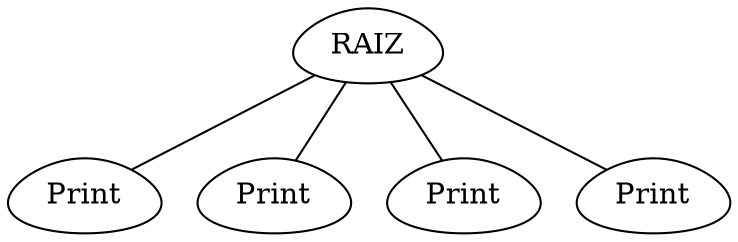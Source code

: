 graph G {
node [shape = egg];
node0[label="RAIZ"]

node1[label = "Print"]; 
node2[label = "Print"]; 
node3[label = "Print"]; 
node4[label = "Print"]; 
"node0"--"node1""node0"--"node2""node0"--"node3""node0"--"node4"
}
